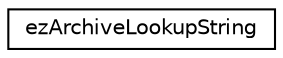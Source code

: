 digraph "Graphical Class Hierarchy"
{
 // LATEX_PDF_SIZE
  edge [fontname="Helvetica",fontsize="10",labelfontname="Helvetica",labelfontsize="10"];
  node [fontname="Helvetica",fontsize="10",shape=record];
  rankdir="LR";
  Node0 [label="ezArchiveLookupString",height=0.2,width=0.4,color="black", fillcolor="white", style="filled",URL="$d3/d60/classez_archive_lookup_string.htm",tooltip="Helper class for looking up path strings in ezArchiveTOC::FindEntry()"];
}
